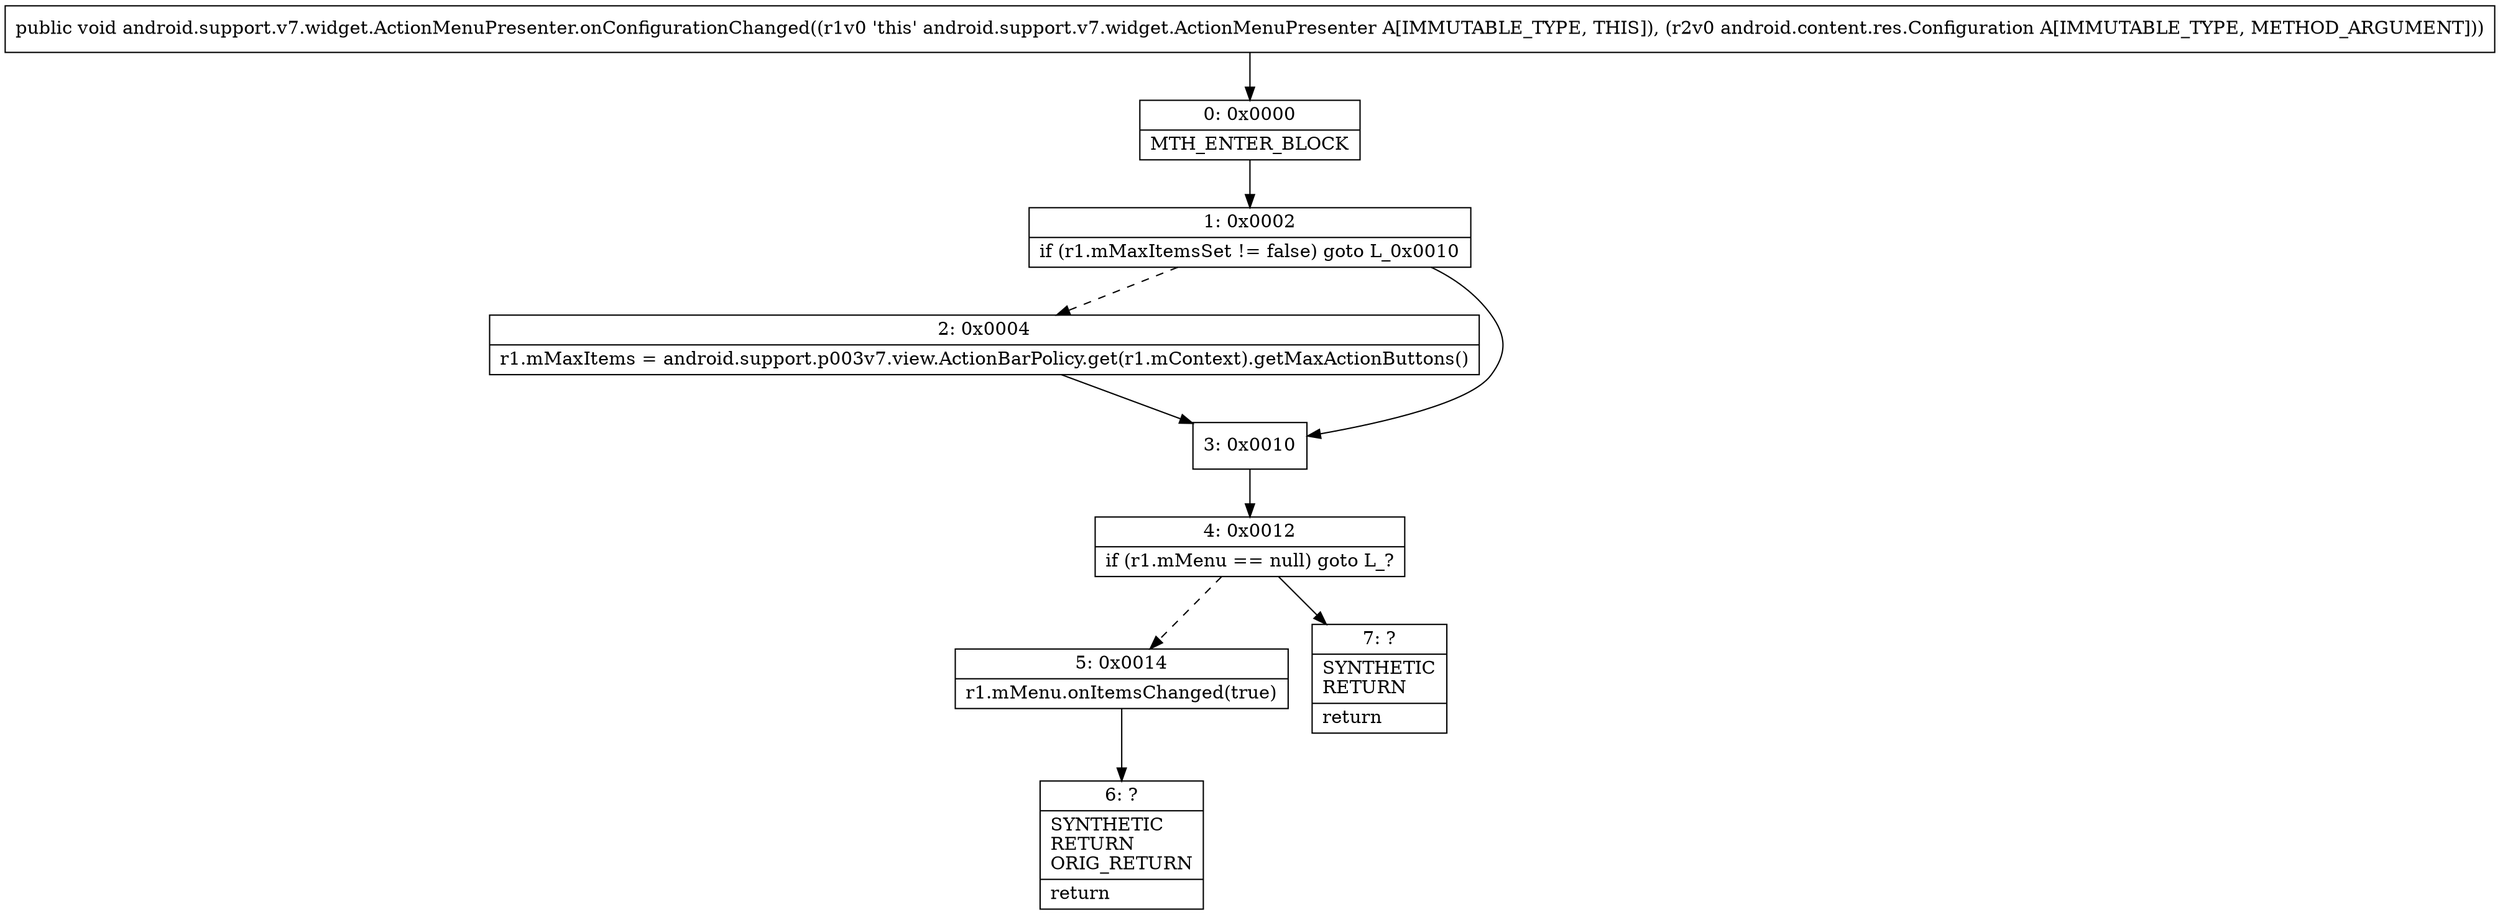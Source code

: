 digraph "CFG forandroid.support.v7.widget.ActionMenuPresenter.onConfigurationChanged(Landroid\/content\/res\/Configuration;)V" {
Node_0 [shape=record,label="{0\:\ 0x0000|MTH_ENTER_BLOCK\l}"];
Node_1 [shape=record,label="{1\:\ 0x0002|if (r1.mMaxItemsSet != false) goto L_0x0010\l}"];
Node_2 [shape=record,label="{2\:\ 0x0004|r1.mMaxItems = android.support.p003v7.view.ActionBarPolicy.get(r1.mContext).getMaxActionButtons()\l}"];
Node_3 [shape=record,label="{3\:\ 0x0010}"];
Node_4 [shape=record,label="{4\:\ 0x0012|if (r1.mMenu == null) goto L_?\l}"];
Node_5 [shape=record,label="{5\:\ 0x0014|r1.mMenu.onItemsChanged(true)\l}"];
Node_6 [shape=record,label="{6\:\ ?|SYNTHETIC\lRETURN\lORIG_RETURN\l|return\l}"];
Node_7 [shape=record,label="{7\:\ ?|SYNTHETIC\lRETURN\l|return\l}"];
MethodNode[shape=record,label="{public void android.support.v7.widget.ActionMenuPresenter.onConfigurationChanged((r1v0 'this' android.support.v7.widget.ActionMenuPresenter A[IMMUTABLE_TYPE, THIS]), (r2v0 android.content.res.Configuration A[IMMUTABLE_TYPE, METHOD_ARGUMENT])) }"];
MethodNode -> Node_0;
Node_0 -> Node_1;
Node_1 -> Node_2[style=dashed];
Node_1 -> Node_3;
Node_2 -> Node_3;
Node_3 -> Node_4;
Node_4 -> Node_5[style=dashed];
Node_4 -> Node_7;
Node_5 -> Node_6;
}

